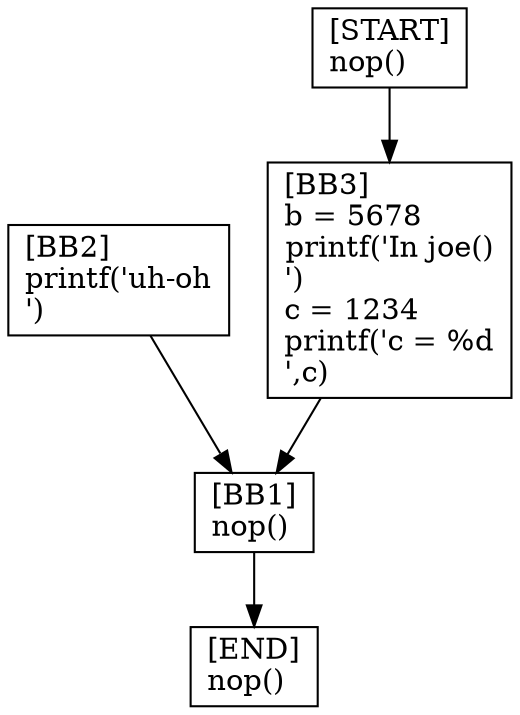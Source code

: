 digraph {
  node [shape=box]
  BB3 [label="[BB3]\lb = 5678\lprintf('In joe()\n')\lc = 1234\lprintf('c = %d\n',c)\l"];
  BB2 [label="[BB2]\lprintf('uh-oh\n')\l"];
  END [label="[END]\lnop()\l"];
  START [label="[START]\lnop()\l"];
  BB1 [label="[BB1]\lnop()\l"];
  BB2 -> BB1;
  BB3 -> BB1;
  START -> BB3;
  BB1 -> END;
}
